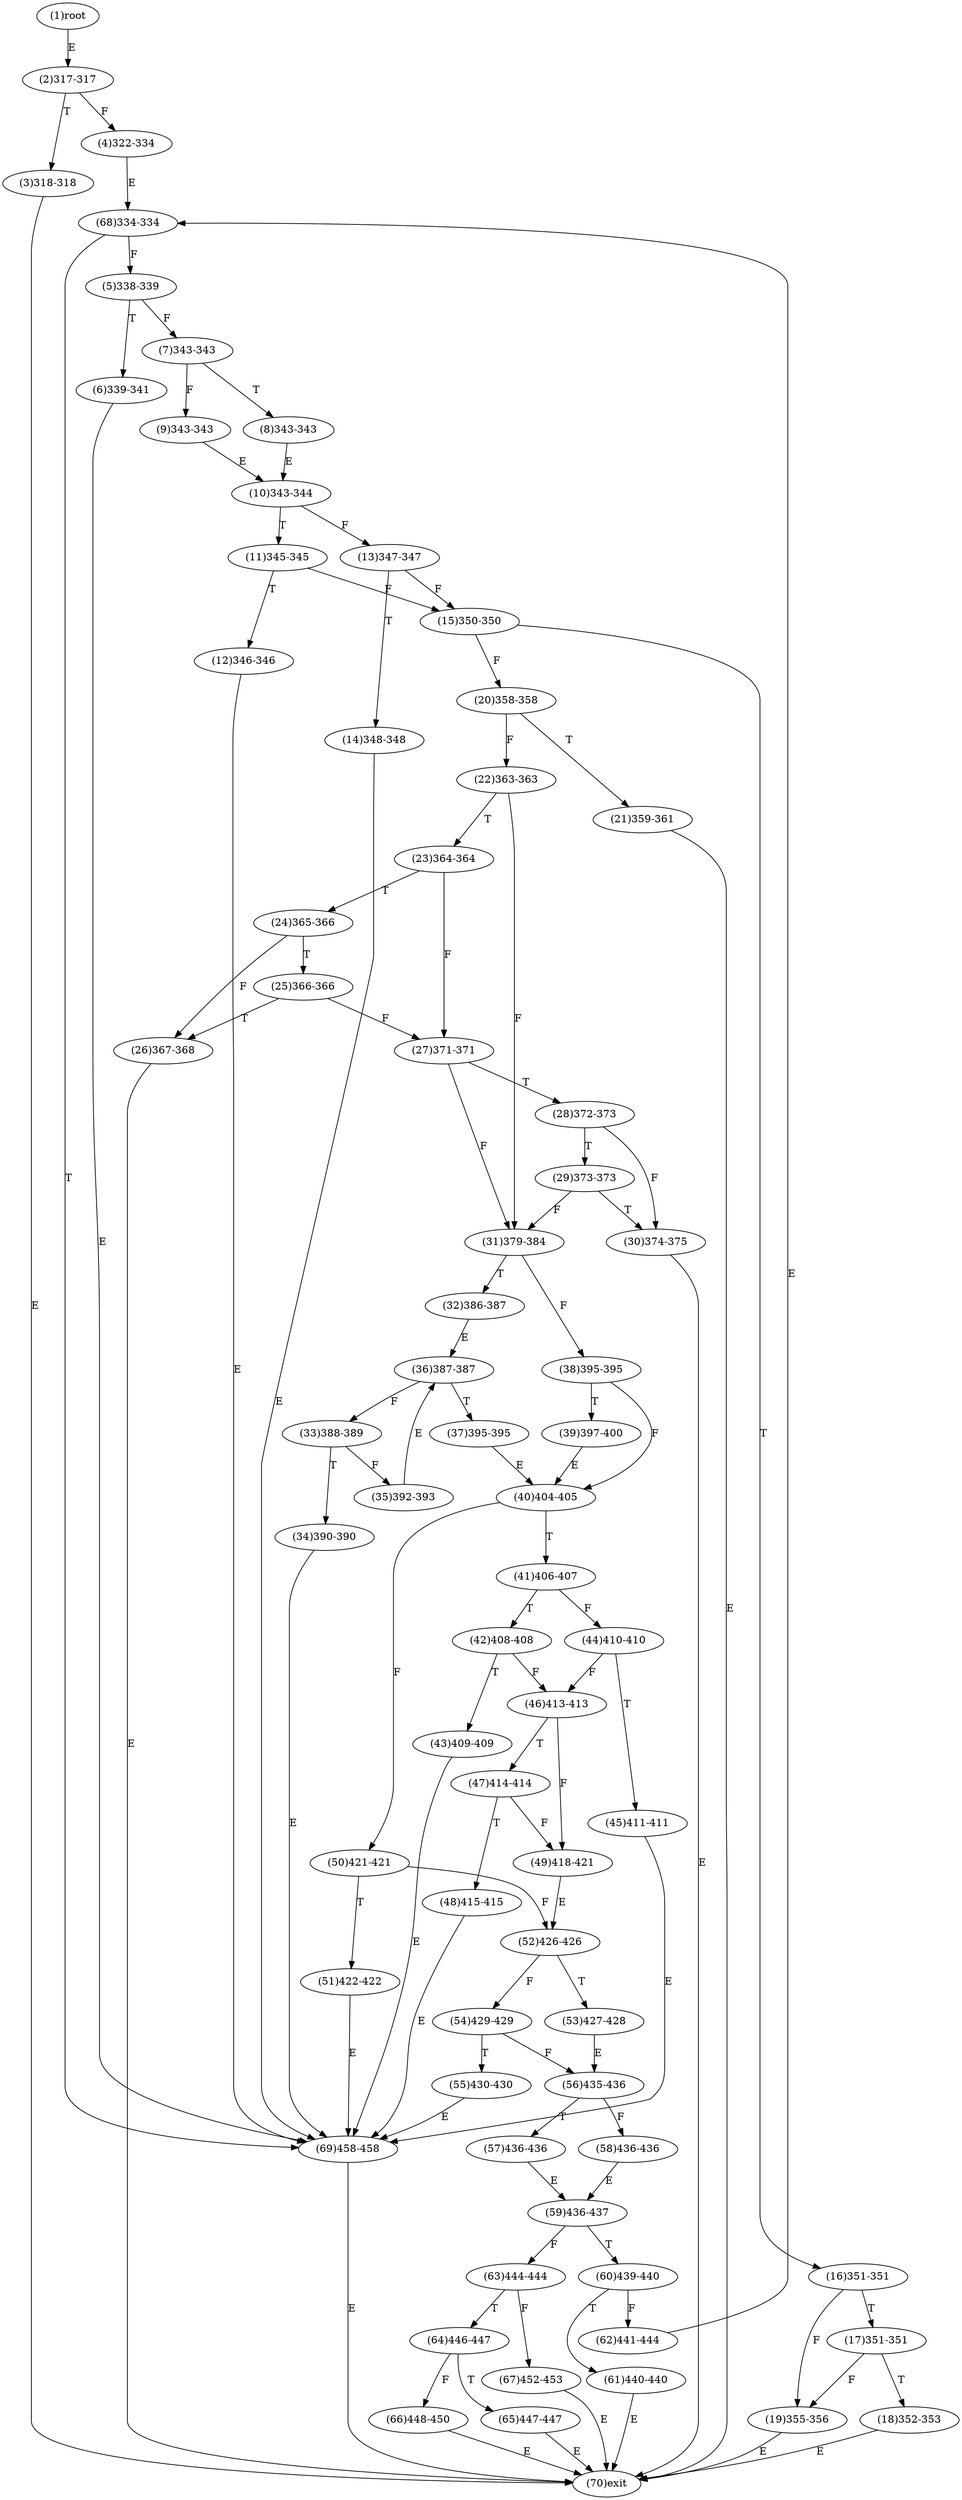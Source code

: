 digraph "" { 
1[ label="(1)root"];
2[ label="(2)317-317"];
3[ label="(3)318-318"];
4[ label="(4)322-334"];
5[ label="(5)338-339"];
6[ label="(6)339-341"];
7[ label="(7)343-343"];
8[ label="(8)343-343"];
9[ label="(9)343-343"];
10[ label="(10)343-344"];
11[ label="(11)345-345"];
12[ label="(12)346-346"];
13[ label="(13)347-347"];
14[ label="(14)348-348"];
15[ label="(15)350-350"];
17[ label="(17)351-351"];
16[ label="(16)351-351"];
19[ label="(19)355-356"];
18[ label="(18)352-353"];
21[ label="(21)359-361"];
20[ label="(20)358-358"];
23[ label="(23)364-364"];
22[ label="(22)363-363"];
25[ label="(25)366-366"];
24[ label="(24)365-366"];
27[ label="(27)371-371"];
26[ label="(26)367-368"];
29[ label="(29)373-373"];
28[ label="(28)372-373"];
31[ label="(31)379-384"];
30[ label="(30)374-375"];
34[ label="(34)390-390"];
35[ label="(35)392-393"];
32[ label="(32)386-387"];
33[ label="(33)388-389"];
38[ label="(38)395-395"];
39[ label="(39)397-400"];
36[ label="(36)387-387"];
37[ label="(37)395-395"];
42[ label="(42)408-408"];
43[ label="(43)409-409"];
40[ label="(40)404-405"];
41[ label="(41)406-407"];
46[ label="(46)413-413"];
47[ label="(47)414-414"];
44[ label="(44)410-410"];
45[ label="(45)411-411"];
51[ label="(51)422-422"];
50[ label="(50)421-421"];
49[ label="(49)418-421"];
48[ label="(48)415-415"];
55[ label="(55)430-430"];
54[ label="(54)429-429"];
53[ label="(53)427-428"];
52[ label="(52)426-426"];
59[ label="(59)436-437"];
58[ label="(58)436-436"];
57[ label="(57)436-436"];
56[ label="(56)435-436"];
63[ label="(63)444-444"];
62[ label="(62)441-444"];
61[ label="(61)440-440"];
60[ label="(60)439-440"];
68[ label="(68)334-334"];
69[ label="(69)458-458"];
70[ label="(70)exit"];
64[ label="(64)446-447"];
65[ label="(65)447-447"];
66[ label="(66)448-450"];
67[ label="(67)452-453"];
1->2[ label="E"];
2->4[ label="F"];
2->3[ label="T"];
3->70[ label="E"];
4->68[ label="E"];
5->7[ label="F"];
5->6[ label="T"];
6->69[ label="E"];
7->9[ label="F"];
7->8[ label="T"];
8->10[ label="E"];
9->10[ label="E"];
10->13[ label="F"];
10->11[ label="T"];
11->15[ label="F"];
11->12[ label="T"];
12->69[ label="E"];
13->15[ label="F"];
13->14[ label="T"];
14->69[ label="E"];
15->20[ label="F"];
15->16[ label="T"];
16->19[ label="F"];
16->17[ label="T"];
17->19[ label="F"];
17->18[ label="T"];
18->70[ label="E"];
19->70[ label="E"];
20->22[ label="F"];
20->21[ label="T"];
21->70[ label="E"];
22->31[ label="F"];
22->23[ label="T"];
23->27[ label="F"];
23->24[ label="T"];
24->26[ label="F"];
24->25[ label="T"];
25->27[ label="F"];
25->26[ label="T"];
26->70[ label="E"];
27->31[ label="F"];
27->28[ label="T"];
28->30[ label="F"];
28->29[ label="T"];
29->31[ label="F"];
29->30[ label="T"];
30->70[ label="E"];
31->38[ label="F"];
31->32[ label="T"];
32->36[ label="E"];
33->35[ label="F"];
33->34[ label="T"];
34->69[ label="E"];
35->36[ label="E"];
36->33[ label="F"];
36->37[ label="T"];
37->40[ label="E"];
38->40[ label="F"];
38->39[ label="T"];
39->40[ label="E"];
40->50[ label="F"];
40->41[ label="T"];
41->44[ label="F"];
41->42[ label="T"];
42->46[ label="F"];
42->43[ label="T"];
43->69[ label="E"];
44->46[ label="F"];
44->45[ label="T"];
45->69[ label="E"];
46->49[ label="F"];
46->47[ label="T"];
47->49[ label="F"];
47->48[ label="T"];
48->69[ label="E"];
49->52[ label="E"];
50->52[ label="F"];
50->51[ label="T"];
51->69[ label="E"];
52->54[ label="F"];
52->53[ label="T"];
53->56[ label="E"];
54->56[ label="F"];
54->55[ label="T"];
55->69[ label="E"];
56->58[ label="F"];
56->57[ label="T"];
57->59[ label="E"];
58->59[ label="E"];
59->63[ label="F"];
59->60[ label="T"];
60->62[ label="F"];
60->61[ label="T"];
61->70[ label="E"];
62->68[ label="E"];
63->67[ label="F"];
63->64[ label="T"];
64->66[ label="F"];
64->65[ label="T"];
65->70[ label="E"];
66->70[ label="E"];
67->70[ label="E"];
68->5[ label="F"];
68->69[ label="T"];
69->70[ label="E"];
}